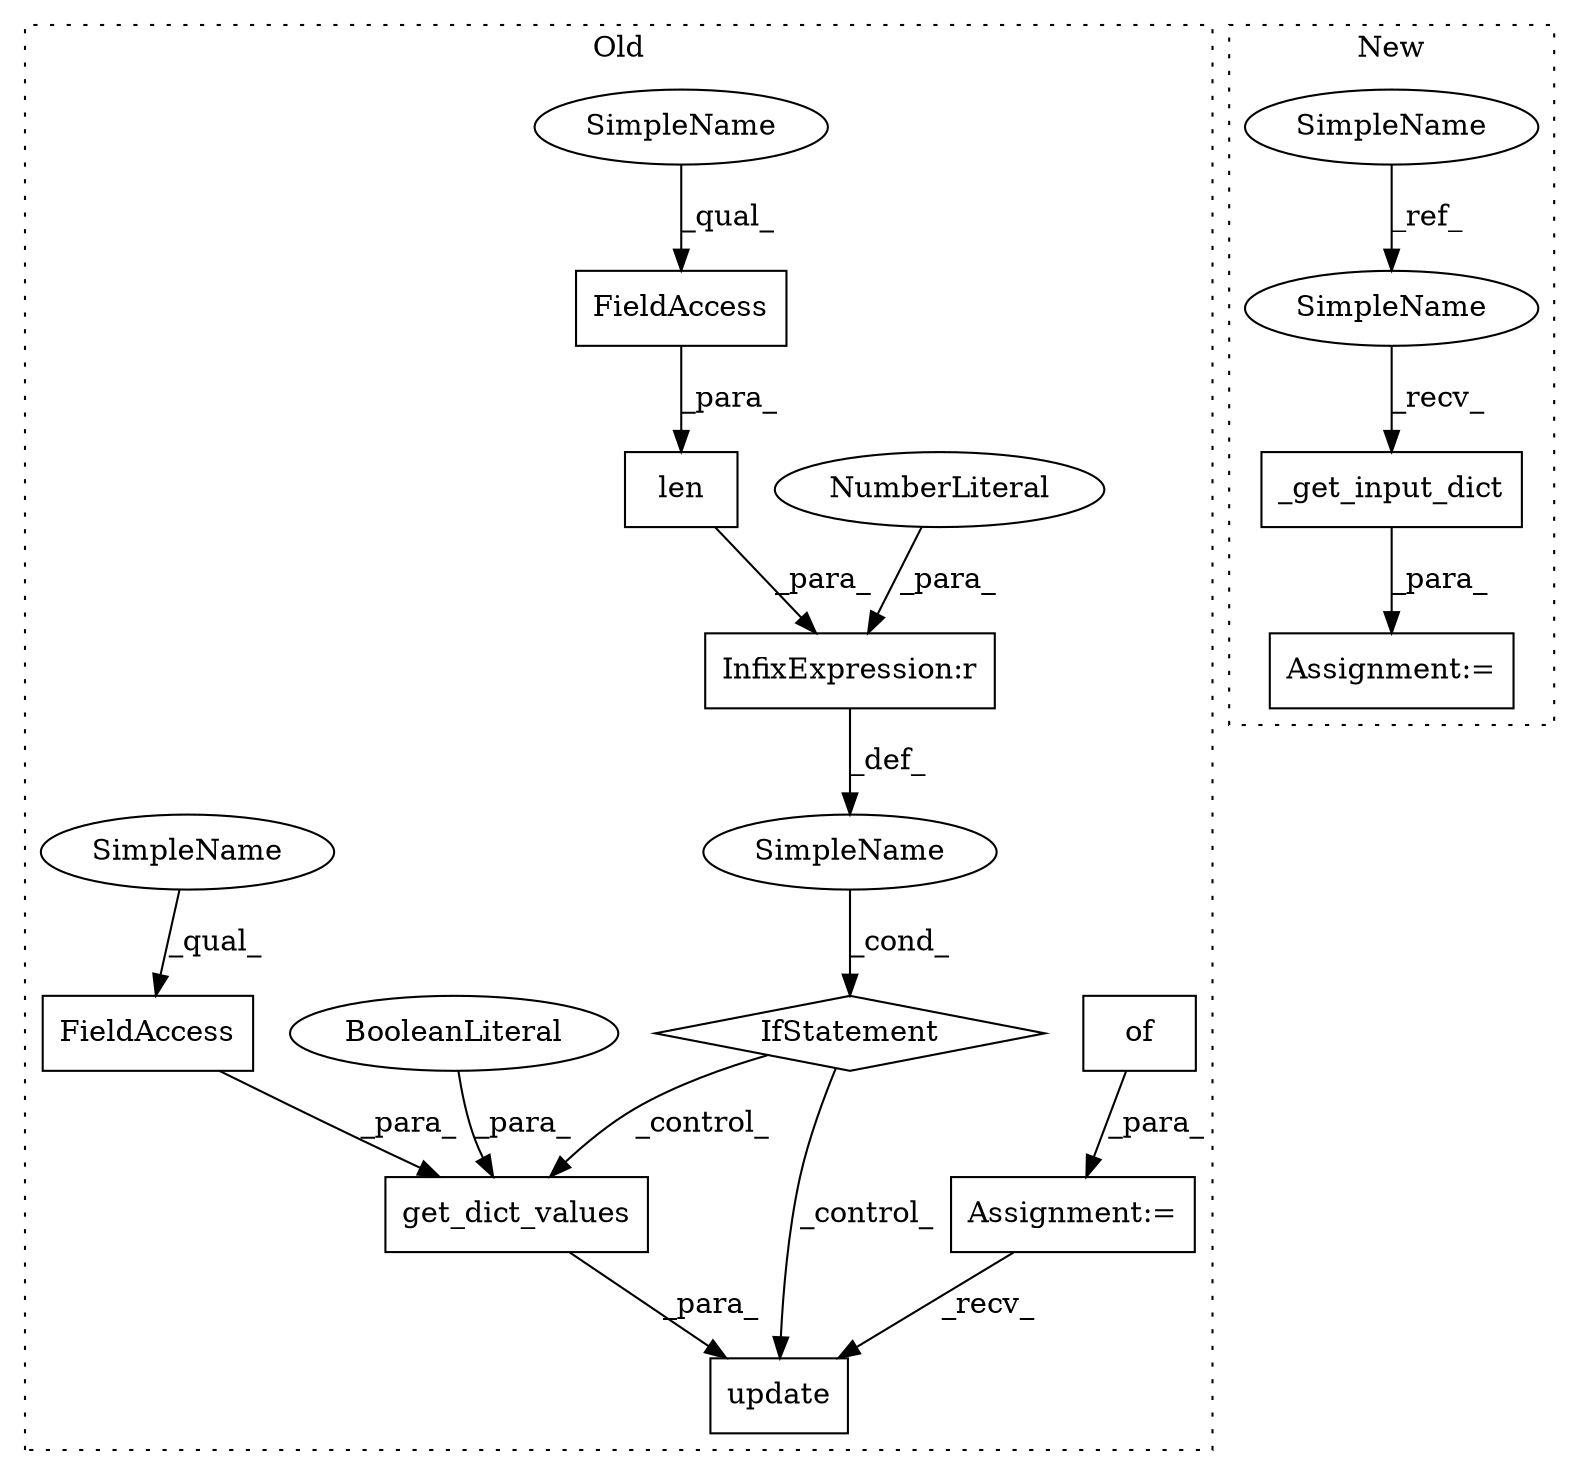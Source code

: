 digraph G {
subgraph cluster0 {
1 [label="get_dict_values" a="32" s="6196,6238" l="16,1" shape="box"];
3 [label="BooleanLiteral" a="9" s="6234" l="4" shape="ellipse"];
4 [label="FieldAccess" a="22" s="6219" l="14" shape="box"];
6 [label="InfixExpression:r" a="27" s="6163" l="4" shape="box"];
7 [label="NumberLiteral" a="34" s="6167" l="1" shape="ellipse"];
9 [label="FieldAccess" a="22" s="6148" l="14" shape="box"];
10 [label="len" a="32" s="6144,6162" l="4,1" shape="box"];
11 [label="SimpleName" a="42" s="" l="" shape="ellipse"];
12 [label="update" a="32" s="6189,6239" l="7,1" shape="box"];
13 [label="of" a="32" s="6130" l="4" shape="box"];
14 [label="IfStatement" a="25" s="6140,6168" l="4,2" shape="diamond"];
15 [label="Assignment:=" a="7" s="6125" l="1" shape="box"];
17 [label="SimpleName" a="42" s="6148" l="4" shape="ellipse"];
18 [label="SimpleName" a="42" s="6219" l="4" shape="ellipse"];
label = "Old";
style="dotted";
}
subgraph cluster1 {
2 [label="_get_input_dict" a="32" s="5973,5995" l="16,1" shape="box"];
5 [label="Assignment:=" a="7" s="5967" l="1" shape="box"];
8 [label="SimpleName" a="42" s="5874" l="4" shape="ellipse"];
16 [label="SimpleName" a="42" s="5968" l="4" shape="ellipse"];
label = "New";
style="dotted";
}
1 -> 12 [label="_para_"];
2 -> 5 [label="_para_"];
3 -> 1 [label="_para_"];
4 -> 1 [label="_para_"];
6 -> 11 [label="_def_"];
7 -> 6 [label="_para_"];
8 -> 16 [label="_ref_"];
9 -> 10 [label="_para_"];
10 -> 6 [label="_para_"];
11 -> 14 [label="_cond_"];
13 -> 15 [label="_para_"];
14 -> 1 [label="_control_"];
14 -> 12 [label="_control_"];
15 -> 12 [label="_recv_"];
16 -> 2 [label="_recv_"];
17 -> 9 [label="_qual_"];
18 -> 4 [label="_qual_"];
}